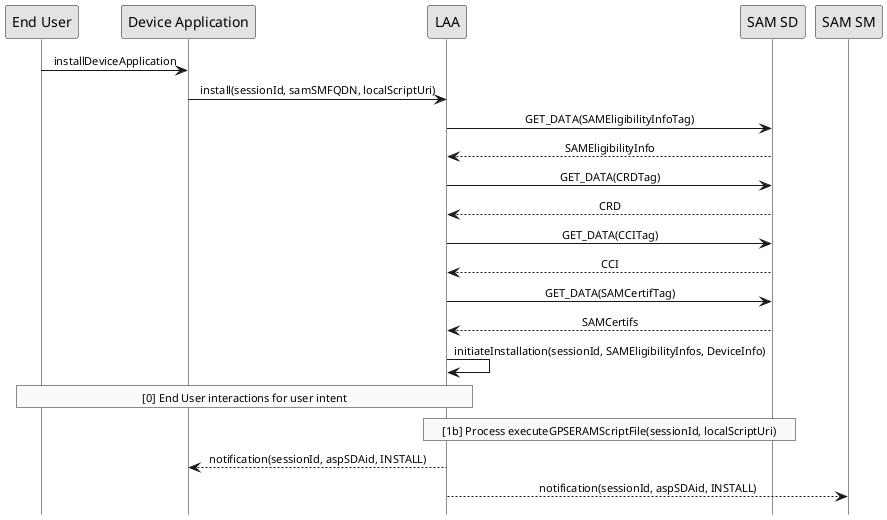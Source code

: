 @startuml
 
hide footbox
skinparam sequenceMessageAlign center
skinparam sequenceArrowFontSize 11
skinparam noteFontSize 11
skinparam monochrome true
skinparam lifelinestrategy solid

"End User" -> "Device Application" : installDeviceApplication
"Device Application" -> LAA : install(sessionId, samSMFQDN, localScriptUri)
LAA -> "SAM SD" : GET_DATA(SAMEligibilityInfoTag)
"SAM SD" --> LAA : SAMEligibilityInfo  
LAA -> "SAM SD" : GET_DATA(CRDTag)
"SAM SD" --> LAA : CRD
LAA -> "SAM SD" : GET_DATA(CCITag)
"SAM SD" --> LAA : CCI
LAA -> "SAM SD" : GET_DATA(SAMCertifTag)
"SAM SD" --> LAA : SAMCertifs
"LAA" -> "LAA" : initiateInstallation(sessionId, SAMEligibilityInfos, DeviceInfo) 
 
rnote over "LAA", "End User"
     [0] End User interactions for user intent
end rnote

rnote over "LAA", "SAM SD"
     [1b] Process executeGPSERAMScriptFile(sessionId, localScriptUri)
end rnote
 
LAA --> "Device Application" : notification(sessionId, aspSDAid, INSTALL)
 
LAA --> "SAM SM" : notification(sessionId, aspSDAid, INSTALL)
@enduml
